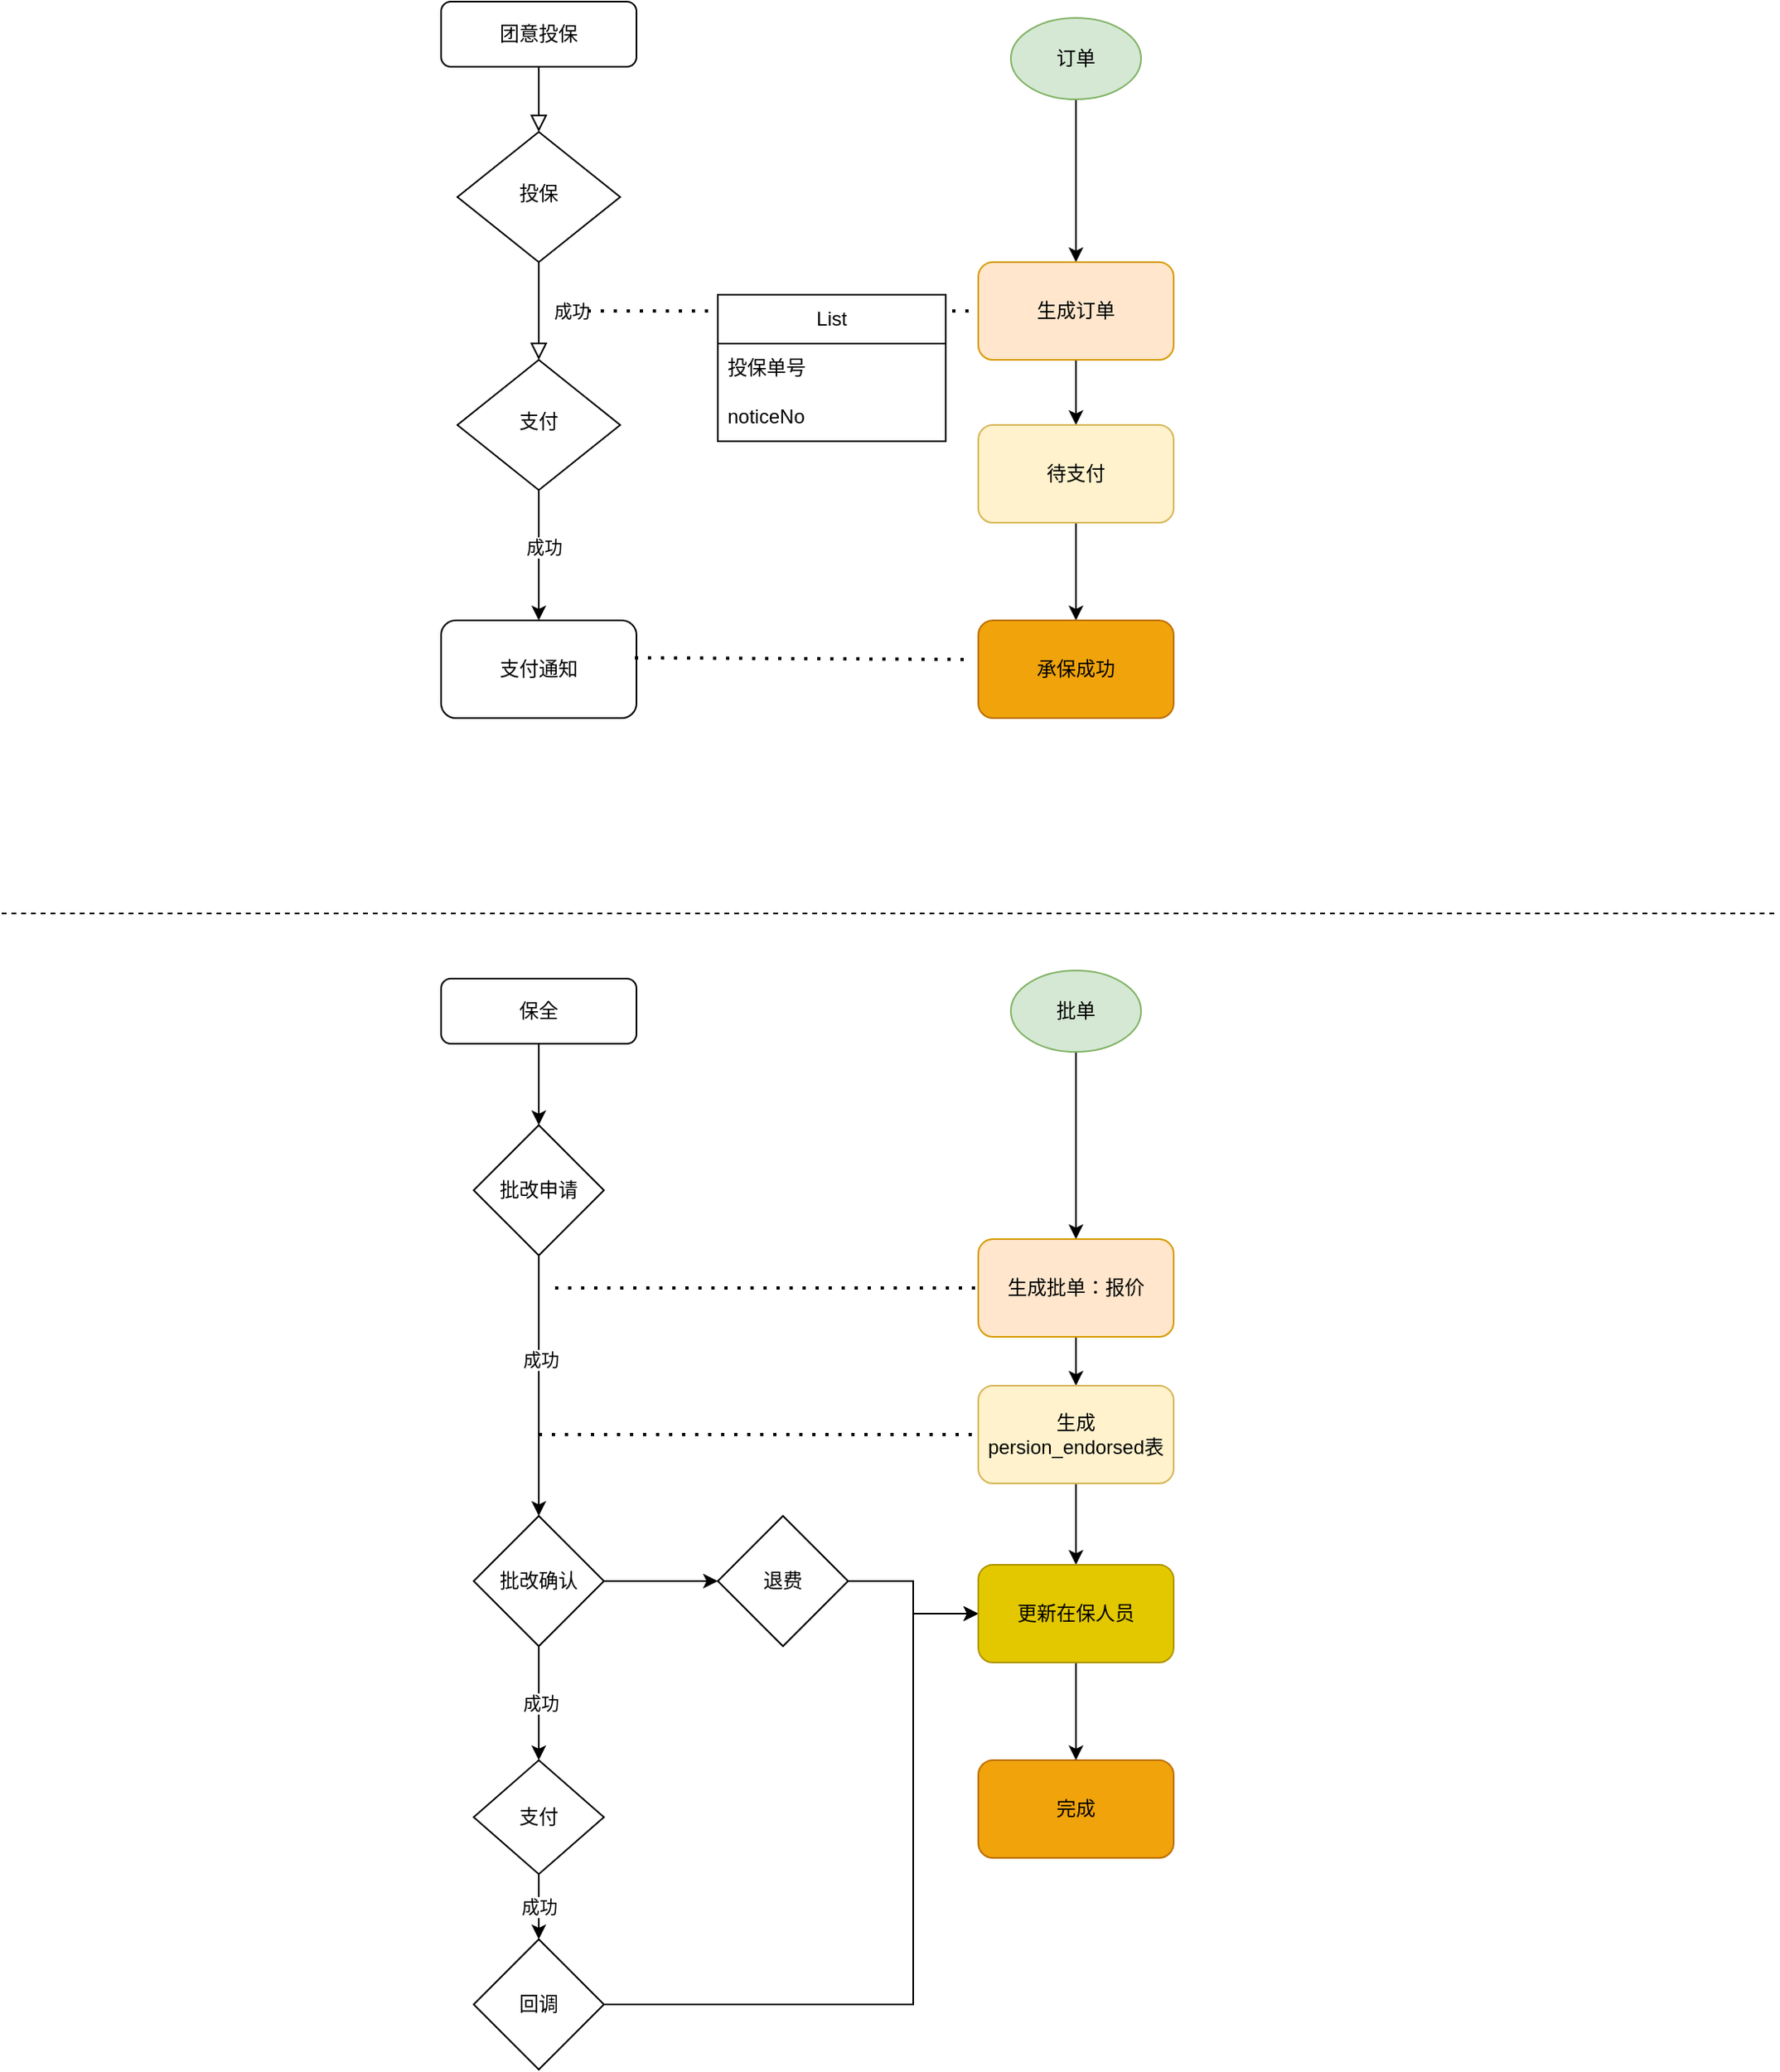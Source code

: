 <mxfile version="21.5.0" type="github">
  <diagram id="C5RBs43oDa-KdzZeNtuy" name="Page-1">
    <mxGraphModel dx="1053" dy="771" grid="1" gridSize="10" guides="1" tooltips="1" connect="1" arrows="1" fold="1" page="1" pageScale="1" pageWidth="827" pageHeight="1169" math="0" shadow="0">
      <root>
        <mxCell id="WIyWlLk6GJQsqaUBKTNV-0" />
        <mxCell id="WIyWlLk6GJQsqaUBKTNV-1" parent="WIyWlLk6GJQsqaUBKTNV-0" />
        <mxCell id="UuWQM_piIcWot9r0Aag3-12" value="" style="rounded=0;html=1;jettySize=auto;orthogonalLoop=1;fontSize=11;endArrow=block;endFill=0;endSize=8;strokeWidth=1;shadow=0;labelBackgroundColor=none;edgeStyle=orthogonalEdgeStyle;" parent="WIyWlLk6GJQsqaUBKTNV-1" source="UuWQM_piIcWot9r0Aag3-13" target="UuWQM_piIcWot9r0Aag3-15" edge="1">
          <mxGeometry relative="1" as="geometry" />
        </mxCell>
        <mxCell id="UuWQM_piIcWot9r0Aag3-13" value="团意投保" style="rounded=1;whiteSpace=wrap;html=1;fontSize=12;glass=0;strokeWidth=1;shadow=0;" parent="WIyWlLk6GJQsqaUBKTNV-1" vertex="1">
          <mxGeometry x="540" y="80" width="120" height="40" as="geometry" />
        </mxCell>
        <mxCell id="UuWQM_piIcWot9r0Aag3-14" value="成功" style="rounded=0;html=1;jettySize=auto;orthogonalLoop=1;fontSize=11;endArrow=block;endFill=0;endSize=8;strokeWidth=1;shadow=0;labelBackgroundColor=none;edgeStyle=orthogonalEdgeStyle;" parent="WIyWlLk6GJQsqaUBKTNV-1" source="UuWQM_piIcWot9r0Aag3-15" target="UuWQM_piIcWot9r0Aag3-17" edge="1">
          <mxGeometry y="20" relative="1" as="geometry">
            <mxPoint as="offset" />
          </mxGeometry>
        </mxCell>
        <mxCell id="UuWQM_piIcWot9r0Aag3-15" value="投保" style="rhombus;whiteSpace=wrap;html=1;shadow=0;fontFamily=Helvetica;fontSize=12;align=center;strokeWidth=1;spacing=6;spacingTop=-4;" parent="WIyWlLk6GJQsqaUBKTNV-1" vertex="1">
          <mxGeometry x="550" y="160" width="100" height="80" as="geometry" />
        </mxCell>
        <mxCell id="FCFqtDAyO3G43ZLxx6ZM-1" style="edgeStyle=orthogonalEdgeStyle;rounded=0;orthogonalLoop=1;jettySize=auto;html=1;exitX=0.5;exitY=1;exitDx=0;exitDy=0;entryX=0.5;entryY=0;entryDx=0;entryDy=0;" parent="WIyWlLk6GJQsqaUBKTNV-1" source="UuWQM_piIcWot9r0Aag3-17" target="FCFqtDAyO3G43ZLxx6ZM-0" edge="1">
          <mxGeometry relative="1" as="geometry" />
        </mxCell>
        <mxCell id="FCFqtDAyO3G43ZLxx6ZM-2" value="成功" style="edgeLabel;html=1;align=center;verticalAlign=middle;resizable=0;points=[];" parent="FCFqtDAyO3G43ZLxx6ZM-1" vertex="1" connectable="0">
          <mxGeometry x="-0.12" y="3" relative="1" as="geometry">
            <mxPoint as="offset" />
          </mxGeometry>
        </mxCell>
        <mxCell id="UuWQM_piIcWot9r0Aag3-17" value="支付" style="rhombus;whiteSpace=wrap;html=1;shadow=0;fontFamily=Helvetica;fontSize=12;align=center;strokeWidth=1;spacing=6;spacingTop=-4;" parent="WIyWlLk6GJQsqaUBKTNV-1" vertex="1">
          <mxGeometry x="550" y="300" width="100" height="80" as="geometry" />
        </mxCell>
        <mxCell id="FCFqtDAyO3G43ZLxx6ZM-10" style="edgeStyle=orthogonalEdgeStyle;rounded=0;orthogonalLoop=1;jettySize=auto;html=1;exitX=0.5;exitY=1;exitDx=0;exitDy=0;entryX=0.5;entryY=0;entryDx=0;entryDy=0;" parent="WIyWlLk6GJQsqaUBKTNV-1" source="UuWQM_piIcWot9r0Aag3-27" target="FCFqtDAyO3G43ZLxx6ZM-9" edge="1">
          <mxGeometry relative="1" as="geometry" />
        </mxCell>
        <mxCell id="UuWQM_piIcWot9r0Aag3-27" value="保全" style="rounded=1;whiteSpace=wrap;html=1;fontSize=12;glass=0;strokeWidth=1;shadow=0;" parent="WIyWlLk6GJQsqaUBKTNV-1" vertex="1">
          <mxGeometry x="540" y="680" width="120" height="40" as="geometry" />
        </mxCell>
        <mxCell id="g-3VlIbjxsWwOeeW5B8L-2" style="edgeStyle=orthogonalEdgeStyle;rounded=0;orthogonalLoop=1;jettySize=auto;html=1;exitX=0.5;exitY=1;exitDx=0;exitDy=0;" parent="WIyWlLk6GJQsqaUBKTNV-1" source="ri8IQjhFHOZix-RJiCZm-0" target="ri8IQjhFHOZix-RJiCZm-6" edge="1">
          <mxGeometry relative="1" as="geometry" />
        </mxCell>
        <mxCell id="ri8IQjhFHOZix-RJiCZm-0" value="订单" style="ellipse;whiteSpace=wrap;html=1;fillColor=#d5e8d4;strokeColor=#82b366;" parent="WIyWlLk6GJQsqaUBKTNV-1" vertex="1">
          <mxGeometry x="890" y="90" width="80" height="50" as="geometry" />
        </mxCell>
        <mxCell id="g-3VlIbjxsWwOeeW5B8L-4" style="edgeStyle=orthogonalEdgeStyle;rounded=0;orthogonalLoop=1;jettySize=auto;html=1;exitX=0.5;exitY=1;exitDx=0;exitDy=0;entryX=0.5;entryY=0;entryDx=0;entryDy=0;" parent="WIyWlLk6GJQsqaUBKTNV-1" source="ri8IQjhFHOZix-RJiCZm-6" target="g-3VlIbjxsWwOeeW5B8L-3" edge="1">
          <mxGeometry relative="1" as="geometry" />
        </mxCell>
        <mxCell id="ri8IQjhFHOZix-RJiCZm-6" value="生成订单" style="rounded=1;whiteSpace=wrap;html=1;fillColor=#ffe6cc;strokeColor=#d79b00;" parent="WIyWlLk6GJQsqaUBKTNV-1" vertex="1">
          <mxGeometry x="870" y="240" width="120" height="60" as="geometry" />
        </mxCell>
        <mxCell id="g-3VlIbjxsWwOeeW5B8L-1" value="" style="endArrow=none;dashed=1;html=1;dashPattern=1 3;strokeWidth=2;rounded=0;entryX=0;entryY=0.5;entryDx=0;entryDy=0;" parent="WIyWlLk6GJQsqaUBKTNV-1" target="ri8IQjhFHOZix-RJiCZm-6" edge="1">
          <mxGeometry width="50" height="50" relative="1" as="geometry">
            <mxPoint x="630" y="270" as="sourcePoint" />
            <mxPoint x="750" y="370" as="targetPoint" />
          </mxGeometry>
        </mxCell>
        <mxCell id="FCFqtDAyO3G43ZLxx6ZM-4" style="edgeStyle=orthogonalEdgeStyle;rounded=0;orthogonalLoop=1;jettySize=auto;html=1;exitX=0.5;exitY=1;exitDx=0;exitDy=0;" parent="WIyWlLk6GJQsqaUBKTNV-1" source="g-3VlIbjxsWwOeeW5B8L-3" target="FCFqtDAyO3G43ZLxx6ZM-3" edge="1">
          <mxGeometry relative="1" as="geometry" />
        </mxCell>
        <mxCell id="g-3VlIbjxsWwOeeW5B8L-3" value="待支付" style="rounded=1;whiteSpace=wrap;html=1;fillColor=#fff2cc;strokeColor=#d6b656;" parent="WIyWlLk6GJQsqaUBKTNV-1" vertex="1">
          <mxGeometry x="870" y="340" width="120" height="60" as="geometry" />
        </mxCell>
        <mxCell id="FCFqtDAyO3G43ZLxx6ZM-0" value="支付通知" style="rounded=1;whiteSpace=wrap;html=1;" parent="WIyWlLk6GJQsqaUBKTNV-1" vertex="1">
          <mxGeometry x="540" y="460" width="120" height="60" as="geometry" />
        </mxCell>
        <mxCell id="FCFqtDAyO3G43ZLxx6ZM-3" value="承保成功" style="rounded=1;whiteSpace=wrap;html=1;fillColor=#f0a30a;fontColor=#000000;strokeColor=#BD7000;" parent="WIyWlLk6GJQsqaUBKTNV-1" vertex="1">
          <mxGeometry x="870" y="460" width="120" height="60" as="geometry" />
        </mxCell>
        <mxCell id="FCFqtDAyO3G43ZLxx6ZM-5" value="" style="endArrow=none;dashed=1;html=1;dashPattern=1 3;strokeWidth=2;rounded=0;entryX=-0.033;entryY=0.4;entryDx=0;entryDy=0;entryPerimeter=0;exitX=0.992;exitY=0.383;exitDx=0;exitDy=0;exitPerimeter=0;" parent="WIyWlLk6GJQsqaUBKTNV-1" source="FCFqtDAyO3G43ZLxx6ZM-0" target="FCFqtDAyO3G43ZLxx6ZM-3" edge="1">
          <mxGeometry width="50" height="50" relative="1" as="geometry">
            <mxPoint x="700" y="420" as="sourcePoint" />
            <mxPoint x="750" y="370" as="targetPoint" />
          </mxGeometry>
        </mxCell>
        <mxCell id="FCFqtDAyO3G43ZLxx6ZM-6" value="" style="endArrow=none;dashed=1;html=1;rounded=0;" parent="WIyWlLk6GJQsqaUBKTNV-1" edge="1">
          <mxGeometry width="50" height="50" relative="1" as="geometry">
            <mxPoint x="270" y="640" as="sourcePoint" />
            <mxPoint x="1360" y="640" as="targetPoint" />
          </mxGeometry>
        </mxCell>
        <mxCell id="FCFqtDAyO3G43ZLxx6ZM-15" style="edgeStyle=orthogonalEdgeStyle;rounded=0;orthogonalLoop=1;jettySize=auto;html=1;exitX=0.5;exitY=1;exitDx=0;exitDy=0;" parent="WIyWlLk6GJQsqaUBKTNV-1" source="FCFqtDAyO3G43ZLxx6ZM-8" target="FCFqtDAyO3G43ZLxx6ZM-14" edge="1">
          <mxGeometry relative="1" as="geometry" />
        </mxCell>
        <mxCell id="FCFqtDAyO3G43ZLxx6ZM-8" value="批单" style="ellipse;whiteSpace=wrap;html=1;fillColor=#d5e8d4;strokeColor=#82b366;" parent="WIyWlLk6GJQsqaUBKTNV-1" vertex="1">
          <mxGeometry x="890" y="675" width="80" height="50" as="geometry" />
        </mxCell>
        <mxCell id="FCFqtDAyO3G43ZLxx6ZM-12" style="edgeStyle=orthogonalEdgeStyle;rounded=0;orthogonalLoop=1;jettySize=auto;html=1;exitX=0.5;exitY=1;exitDx=0;exitDy=0;entryX=0.5;entryY=0;entryDx=0;entryDy=0;" parent="WIyWlLk6GJQsqaUBKTNV-1" source="FCFqtDAyO3G43ZLxx6ZM-9" target="FCFqtDAyO3G43ZLxx6ZM-11" edge="1">
          <mxGeometry relative="1" as="geometry" />
        </mxCell>
        <mxCell id="FCFqtDAyO3G43ZLxx6ZM-13" value="成功" style="edgeLabel;html=1;align=center;verticalAlign=middle;resizable=0;points=[];" parent="FCFqtDAyO3G43ZLxx6ZM-12" vertex="1" connectable="0">
          <mxGeometry x="-0.2" y="1" relative="1" as="geometry">
            <mxPoint as="offset" />
          </mxGeometry>
        </mxCell>
        <mxCell id="FCFqtDAyO3G43ZLxx6ZM-9" value="批改申请" style="rhombus;whiteSpace=wrap;html=1;" parent="WIyWlLk6GJQsqaUBKTNV-1" vertex="1">
          <mxGeometry x="560" y="770" width="80" height="80" as="geometry" />
        </mxCell>
        <mxCell id="bkNOvytUzW1hp1kgnc7R-2" value="成功" style="edgeStyle=orthogonalEdgeStyle;rounded=0;orthogonalLoop=1;jettySize=auto;html=1;exitX=0.5;exitY=1;exitDx=0;exitDy=0;" parent="WIyWlLk6GJQsqaUBKTNV-1" source="FCFqtDAyO3G43ZLxx6ZM-11" edge="1">
          <mxGeometry relative="1" as="geometry">
            <mxPoint x="600" y="1160" as="targetPoint" />
          </mxGeometry>
        </mxCell>
        <mxCell id="bkNOvytUzW1hp1kgnc7R-5" style="edgeStyle=orthogonalEdgeStyle;rounded=0;orthogonalLoop=1;jettySize=auto;html=1;exitX=1;exitY=0.5;exitDx=0;exitDy=0;" parent="WIyWlLk6GJQsqaUBKTNV-1" source="FCFqtDAyO3G43ZLxx6ZM-11" target="bkNOvytUzW1hp1kgnc7R-4" edge="1">
          <mxGeometry relative="1" as="geometry" />
        </mxCell>
        <mxCell id="FCFqtDAyO3G43ZLxx6ZM-11" value="批改确认" style="rhombus;whiteSpace=wrap;html=1;" parent="WIyWlLk6GJQsqaUBKTNV-1" vertex="1">
          <mxGeometry x="560" y="1010" width="80" height="80" as="geometry" />
        </mxCell>
        <mxCell id="FCFqtDAyO3G43ZLxx6ZM-18" style="edgeStyle=orthogonalEdgeStyle;rounded=0;orthogonalLoop=1;jettySize=auto;html=1;exitX=0.5;exitY=1;exitDx=0;exitDy=0;entryX=0.5;entryY=0;entryDx=0;entryDy=0;" parent="WIyWlLk6GJQsqaUBKTNV-1" source="FCFqtDAyO3G43ZLxx6ZM-14" edge="1">
          <mxGeometry relative="1" as="geometry">
            <mxPoint x="930" y="930" as="targetPoint" />
          </mxGeometry>
        </mxCell>
        <mxCell id="FCFqtDAyO3G43ZLxx6ZM-14" value="生成批单：报价" style="rounded=1;whiteSpace=wrap;html=1;fillColor=#ffe6cc;strokeColor=#d79b00;" parent="WIyWlLk6GJQsqaUBKTNV-1" vertex="1">
          <mxGeometry x="870" y="840" width="120" height="60" as="geometry" />
        </mxCell>
        <mxCell id="FCFqtDAyO3G43ZLxx6ZM-16" value="" style="endArrow=none;dashed=1;html=1;dashPattern=1 3;strokeWidth=2;rounded=0;entryX=0;entryY=0.5;entryDx=0;entryDy=0;" parent="WIyWlLk6GJQsqaUBKTNV-1" target="FCFqtDAyO3G43ZLxx6ZM-14" edge="1">
          <mxGeometry width="50" height="50" relative="1" as="geometry">
            <mxPoint x="610" y="870" as="sourcePoint" />
            <mxPoint x="750" y="650" as="targetPoint" />
          </mxGeometry>
        </mxCell>
        <mxCell id="FCFqtDAyO3G43ZLxx6ZM-19" value="List" style="swimlane;fontStyle=0;childLayout=stackLayout;horizontal=1;startSize=30;horizontalStack=0;resizeParent=1;resizeParentMax=0;resizeLast=0;collapsible=1;marginBottom=0;whiteSpace=wrap;html=1;" parent="WIyWlLk6GJQsqaUBKTNV-1" vertex="1">
          <mxGeometry x="710" y="260" width="140" height="90" as="geometry">
            <mxRectangle x="710" y="260" width="60" height="30" as="alternateBounds" />
          </mxGeometry>
        </mxCell>
        <mxCell id="FCFqtDAyO3G43ZLxx6ZM-20" value="投保单号" style="text;strokeColor=none;fillColor=none;align=left;verticalAlign=middle;spacingLeft=4;spacingRight=4;overflow=hidden;points=[[0,0.5],[1,0.5]];portConstraint=eastwest;rotatable=0;whiteSpace=wrap;html=1;" parent="FCFqtDAyO3G43ZLxx6ZM-19" vertex="1">
          <mxGeometry y="30" width="140" height="30" as="geometry" />
        </mxCell>
        <mxCell id="FCFqtDAyO3G43ZLxx6ZM-21" value="noticeNo" style="text;strokeColor=none;fillColor=none;align=left;verticalAlign=middle;spacingLeft=4;spacingRight=4;overflow=hidden;points=[[0,0.5],[1,0.5]];portConstraint=eastwest;rotatable=0;whiteSpace=wrap;html=1;" parent="FCFqtDAyO3G43ZLxx6ZM-19" vertex="1">
          <mxGeometry y="60" width="140" height="30" as="geometry" />
        </mxCell>
        <mxCell id="bkNOvytUzW1hp1kgnc7R-12" style="edgeStyle=orthogonalEdgeStyle;rounded=0;orthogonalLoop=1;jettySize=auto;html=1;exitX=0.5;exitY=1;exitDx=0;exitDy=0;" parent="WIyWlLk6GJQsqaUBKTNV-1" source="bkNOvytUzW1hp1kgnc7R-0" target="bkNOvytUzW1hp1kgnc7R-11" edge="1">
          <mxGeometry relative="1" as="geometry" />
        </mxCell>
        <mxCell id="bkNOvytUzW1hp1kgnc7R-0" value="生成persion_endorsed表" style="rounded=1;whiteSpace=wrap;html=1;fillColor=#fff2cc;strokeColor=#d6b656;" parent="WIyWlLk6GJQsqaUBKTNV-1" vertex="1">
          <mxGeometry x="870" y="930" width="120" height="60" as="geometry" />
        </mxCell>
        <mxCell id="bkNOvytUzW1hp1kgnc7R-1" value="" style="endArrow=none;dashed=1;html=1;dashPattern=1 3;strokeWidth=2;rounded=0;entryX=0;entryY=0.5;entryDx=0;entryDy=0;" parent="WIyWlLk6GJQsqaUBKTNV-1" target="bkNOvytUzW1hp1kgnc7R-0" edge="1">
          <mxGeometry width="50" height="50" relative="1" as="geometry">
            <mxPoint x="600" y="960" as="sourcePoint" />
            <mxPoint x="750" y="1060" as="targetPoint" />
          </mxGeometry>
        </mxCell>
        <mxCell id="bkNOvytUzW1hp1kgnc7R-7" value="成功" style="edgeStyle=orthogonalEdgeStyle;rounded=0;orthogonalLoop=1;jettySize=auto;html=1;exitX=0.5;exitY=1;exitDx=0;exitDy=0;entryX=0.5;entryY=0;entryDx=0;entryDy=0;" parent="WIyWlLk6GJQsqaUBKTNV-1" source="bkNOvytUzW1hp1kgnc7R-3" target="bkNOvytUzW1hp1kgnc7R-6" edge="1">
          <mxGeometry relative="1" as="geometry" />
        </mxCell>
        <mxCell id="bkNOvytUzW1hp1kgnc7R-3" value="支付" style="rhombus;whiteSpace=wrap;html=1;" parent="WIyWlLk6GJQsqaUBKTNV-1" vertex="1">
          <mxGeometry x="560" y="1160" width="80" height="70" as="geometry" />
        </mxCell>
        <mxCell id="bkNOvytUzW1hp1kgnc7R-13" style="edgeStyle=orthogonalEdgeStyle;rounded=0;orthogonalLoop=1;jettySize=auto;html=1;exitX=1;exitY=0.5;exitDx=0;exitDy=0;entryX=0;entryY=0.5;entryDx=0;entryDy=0;" parent="WIyWlLk6GJQsqaUBKTNV-1" source="bkNOvytUzW1hp1kgnc7R-4" target="bkNOvytUzW1hp1kgnc7R-11" edge="1">
          <mxGeometry relative="1" as="geometry" />
        </mxCell>
        <mxCell id="bkNOvytUzW1hp1kgnc7R-4" value="退费" style="rhombus;whiteSpace=wrap;html=1;" parent="WIyWlLk6GJQsqaUBKTNV-1" vertex="1">
          <mxGeometry x="710" y="1010" width="80" height="80" as="geometry" />
        </mxCell>
        <mxCell id="bkNOvytUzW1hp1kgnc7R-14" style="edgeStyle=orthogonalEdgeStyle;rounded=0;orthogonalLoop=1;jettySize=auto;html=1;exitX=1;exitY=0.5;exitDx=0;exitDy=0;entryX=0;entryY=0.5;entryDx=0;entryDy=0;" parent="WIyWlLk6GJQsqaUBKTNV-1" source="bkNOvytUzW1hp1kgnc7R-6" target="bkNOvytUzW1hp1kgnc7R-11" edge="1">
          <mxGeometry relative="1" as="geometry">
            <mxPoint x="870" y="1070" as="targetPoint" />
            <Array as="points">
              <mxPoint x="830" y="1310" />
              <mxPoint x="830" y="1070" />
            </Array>
          </mxGeometry>
        </mxCell>
        <mxCell id="bkNOvytUzW1hp1kgnc7R-6" value="回调" style="rhombus;whiteSpace=wrap;html=1;" parent="WIyWlLk6GJQsqaUBKTNV-1" vertex="1">
          <mxGeometry x="560" y="1270" width="80" height="80" as="geometry" />
        </mxCell>
        <mxCell id="bkNOvytUzW1hp1kgnc7R-9" value="完成" style="rounded=1;whiteSpace=wrap;html=1;fillColor=#f0a30a;fontColor=#000000;strokeColor=#BD7000;" parent="WIyWlLk6GJQsqaUBKTNV-1" vertex="1">
          <mxGeometry x="870" y="1160" width="120" height="60" as="geometry" />
        </mxCell>
        <mxCell id="bkNOvytUzW1hp1kgnc7R-15" style="edgeStyle=orthogonalEdgeStyle;rounded=0;orthogonalLoop=1;jettySize=auto;html=1;exitX=0.5;exitY=1;exitDx=0;exitDy=0;entryX=0.5;entryY=0;entryDx=0;entryDy=0;" parent="WIyWlLk6GJQsqaUBKTNV-1" source="bkNOvytUzW1hp1kgnc7R-11" target="bkNOvytUzW1hp1kgnc7R-9" edge="1">
          <mxGeometry relative="1" as="geometry" />
        </mxCell>
        <mxCell id="bkNOvytUzW1hp1kgnc7R-11" value="更新在保人员" style="rounded=1;whiteSpace=wrap;html=1;fillColor=#e3c800;fontColor=#000000;strokeColor=#B09500;" parent="WIyWlLk6GJQsqaUBKTNV-1" vertex="1">
          <mxGeometry x="870" y="1040" width="120" height="60" as="geometry" />
        </mxCell>
      </root>
    </mxGraphModel>
  </diagram>
</mxfile>
